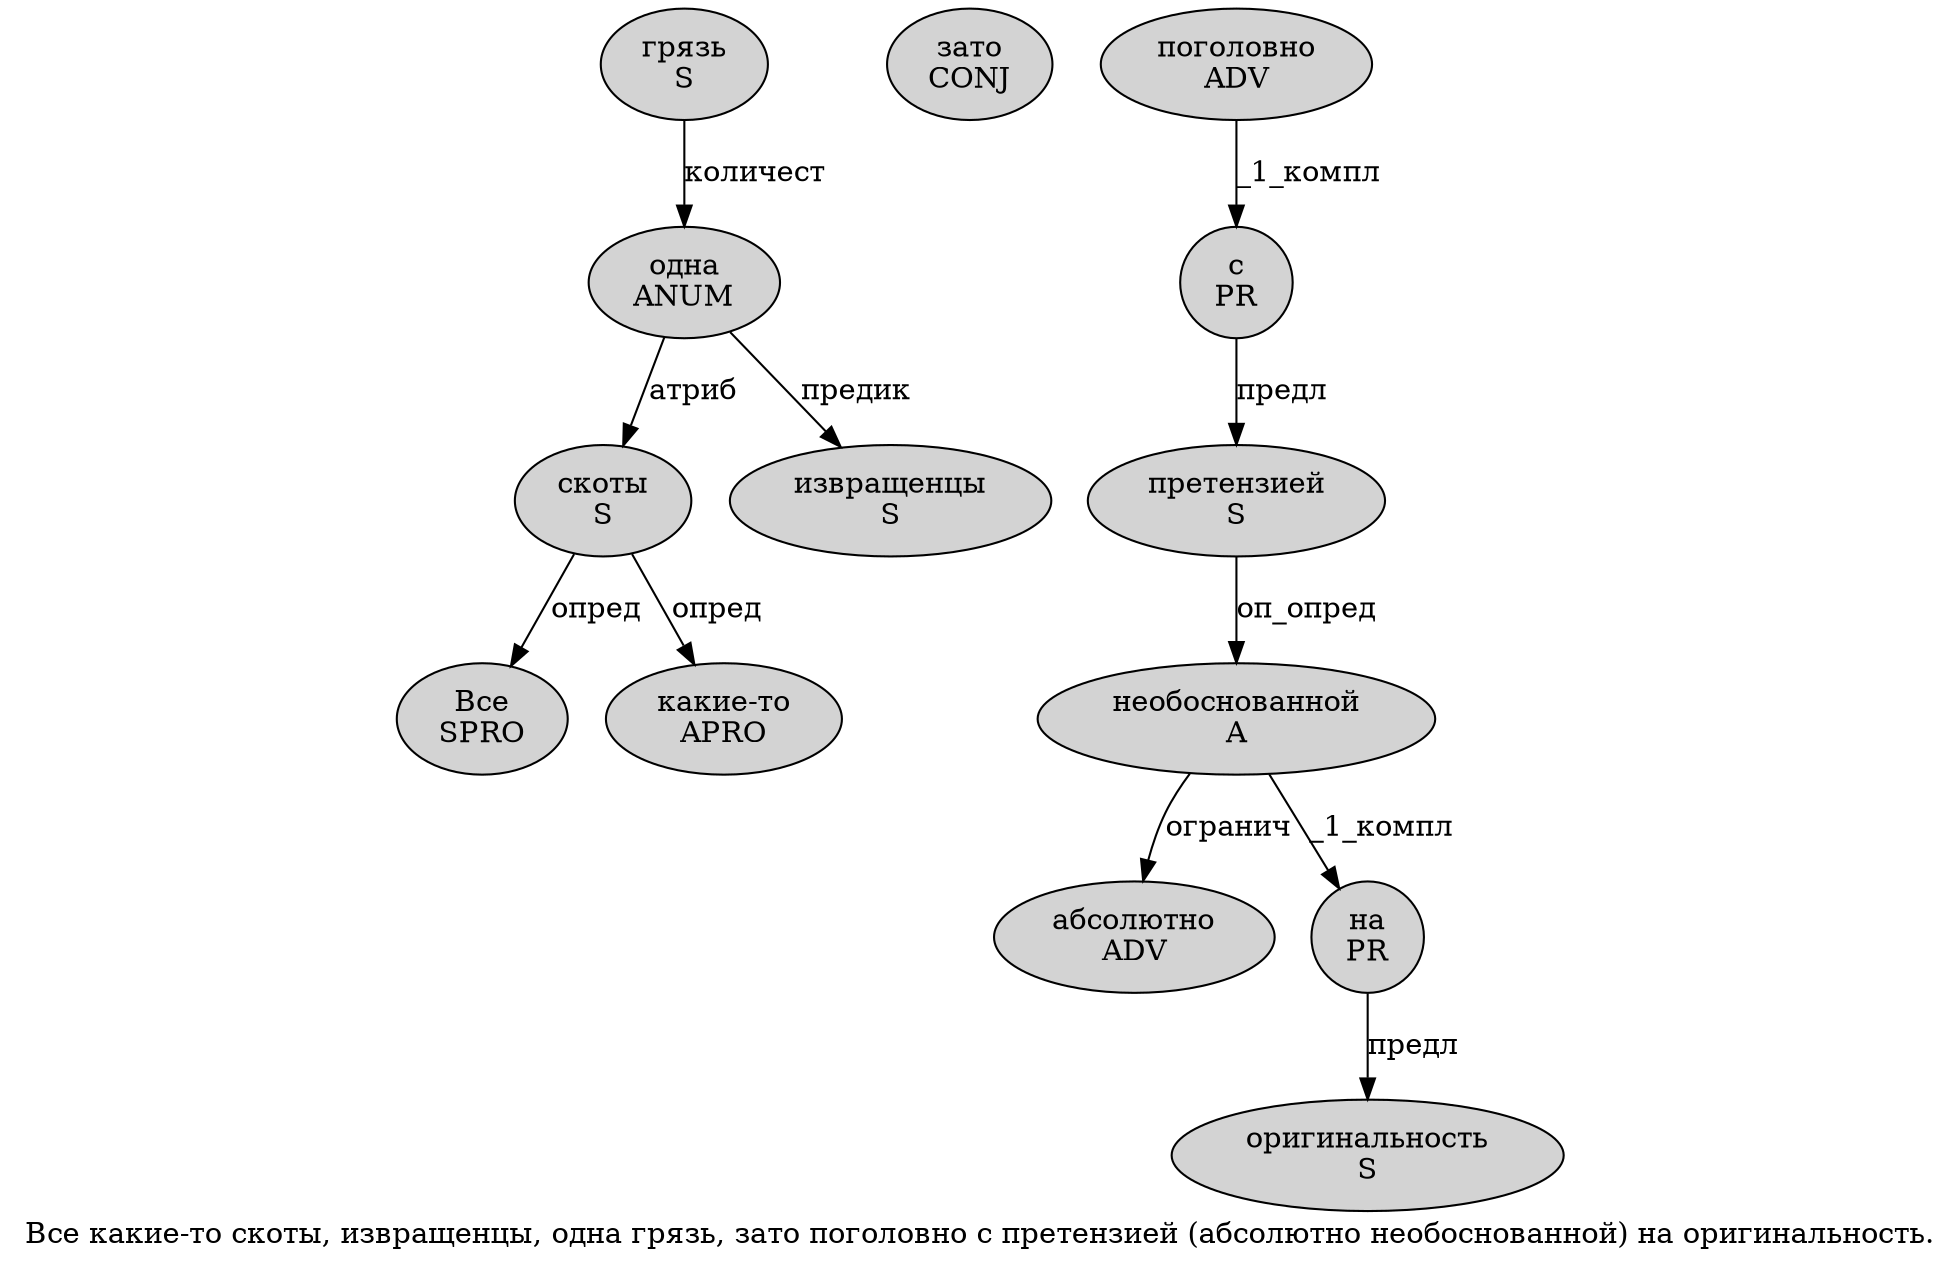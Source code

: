digraph SENTENCE_3936 {
	graph [label="Все какие-то скоты, извращенцы, одна грязь, зато поголовно с претензией (абсолютно необоснованной) на оригинальность."]
	node [style=filled]
		0 [label="Все
SPRO" color="" fillcolor=lightgray penwidth=1 shape=ellipse]
		1 [label="какие-то
APRO" color="" fillcolor=lightgray penwidth=1 shape=ellipse]
		2 [label="скоты
S" color="" fillcolor=lightgray penwidth=1 shape=ellipse]
		4 [label="извращенцы
S" color="" fillcolor=lightgray penwidth=1 shape=ellipse]
		6 [label="одна
ANUM" color="" fillcolor=lightgray penwidth=1 shape=ellipse]
		7 [label="грязь
S" color="" fillcolor=lightgray penwidth=1 shape=ellipse]
		9 [label="зато
CONJ" color="" fillcolor=lightgray penwidth=1 shape=ellipse]
		10 [label="поголовно
ADV" color="" fillcolor=lightgray penwidth=1 shape=ellipse]
		11 [label="с
PR" color="" fillcolor=lightgray penwidth=1 shape=ellipse]
		12 [label="претензией
S" color="" fillcolor=lightgray penwidth=1 shape=ellipse]
		14 [label="абсолютно
ADV" color="" fillcolor=lightgray penwidth=1 shape=ellipse]
		15 [label="необоснованной
A" color="" fillcolor=lightgray penwidth=1 shape=ellipse]
		17 [label="на
PR" color="" fillcolor=lightgray penwidth=1 shape=ellipse]
		18 [label="оригинальность
S" color="" fillcolor=lightgray penwidth=1 shape=ellipse]
			11 -> 12 [label="предл"]
			10 -> 11 [label="_1_компл"]
			7 -> 6 [label="количест"]
			2 -> 0 [label="опред"]
			2 -> 1 [label="опред"]
			17 -> 18 [label="предл"]
			6 -> 2 [label="атриб"]
			6 -> 4 [label="предик"]
			15 -> 14 [label="огранич"]
			15 -> 17 [label="_1_компл"]
			12 -> 15 [label="оп_опред"]
}